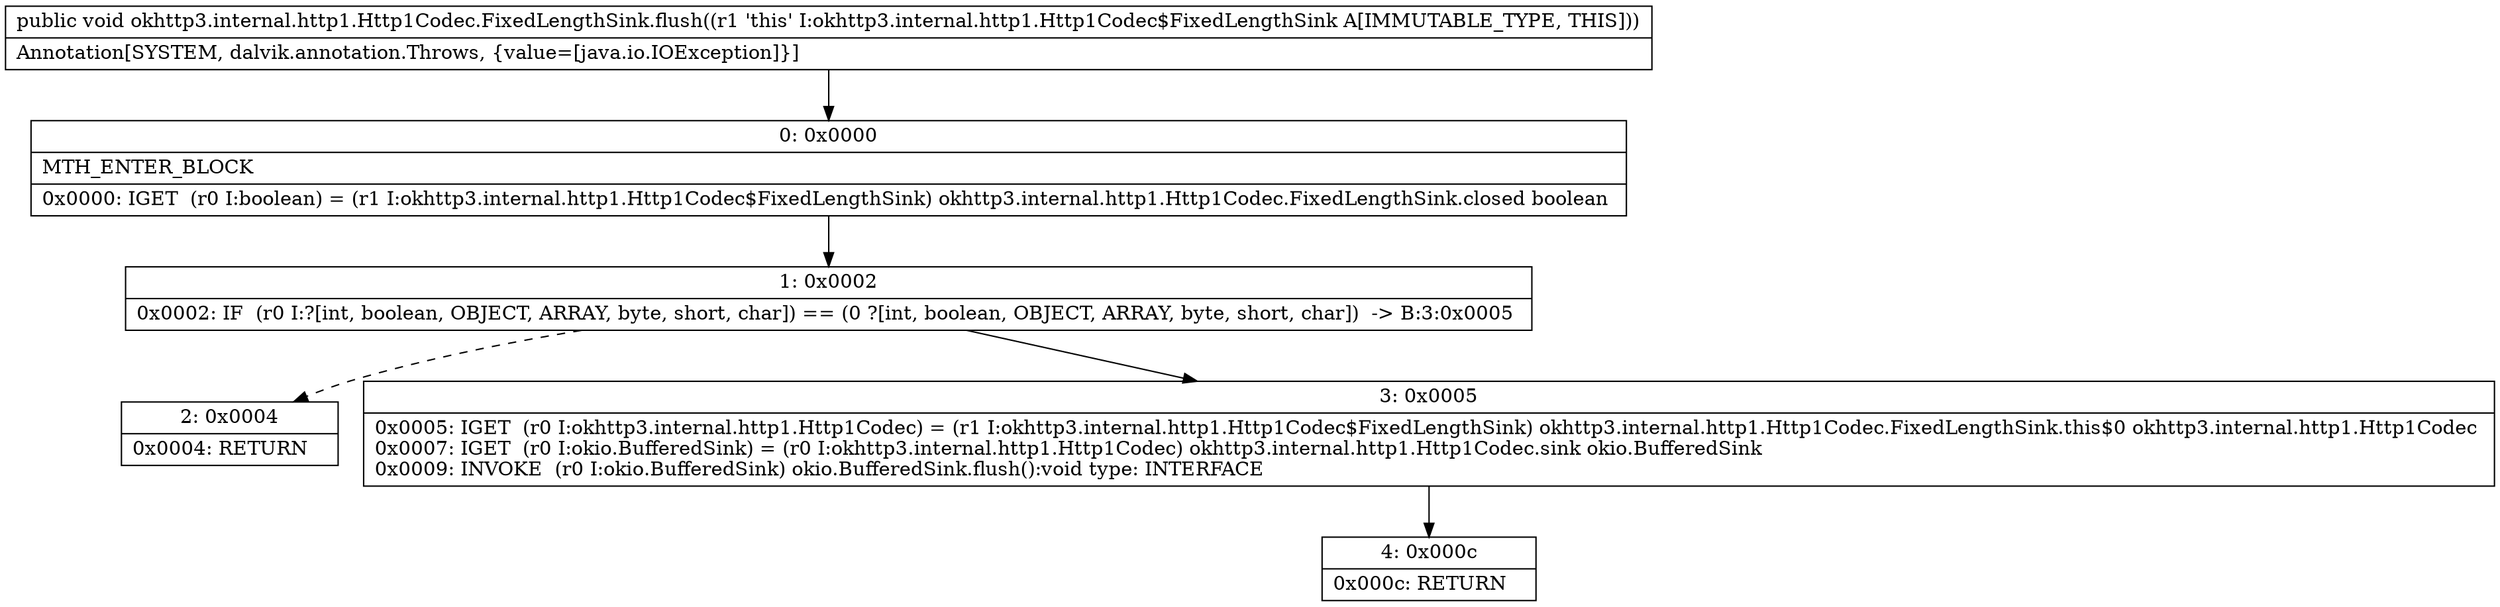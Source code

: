 digraph "CFG forokhttp3.internal.http1.Http1Codec.FixedLengthSink.flush()V" {
Node_0 [shape=record,label="{0\:\ 0x0000|MTH_ENTER_BLOCK\l|0x0000: IGET  (r0 I:boolean) = (r1 I:okhttp3.internal.http1.Http1Codec$FixedLengthSink) okhttp3.internal.http1.Http1Codec.FixedLengthSink.closed boolean \l}"];
Node_1 [shape=record,label="{1\:\ 0x0002|0x0002: IF  (r0 I:?[int, boolean, OBJECT, ARRAY, byte, short, char]) == (0 ?[int, boolean, OBJECT, ARRAY, byte, short, char])  \-\> B:3:0x0005 \l}"];
Node_2 [shape=record,label="{2\:\ 0x0004|0x0004: RETURN   \l}"];
Node_3 [shape=record,label="{3\:\ 0x0005|0x0005: IGET  (r0 I:okhttp3.internal.http1.Http1Codec) = (r1 I:okhttp3.internal.http1.Http1Codec$FixedLengthSink) okhttp3.internal.http1.Http1Codec.FixedLengthSink.this$0 okhttp3.internal.http1.Http1Codec \l0x0007: IGET  (r0 I:okio.BufferedSink) = (r0 I:okhttp3.internal.http1.Http1Codec) okhttp3.internal.http1.Http1Codec.sink okio.BufferedSink \l0x0009: INVOKE  (r0 I:okio.BufferedSink) okio.BufferedSink.flush():void type: INTERFACE \l}"];
Node_4 [shape=record,label="{4\:\ 0x000c|0x000c: RETURN   \l}"];
MethodNode[shape=record,label="{public void okhttp3.internal.http1.Http1Codec.FixedLengthSink.flush((r1 'this' I:okhttp3.internal.http1.Http1Codec$FixedLengthSink A[IMMUTABLE_TYPE, THIS]))  | Annotation[SYSTEM, dalvik.annotation.Throws, \{value=[java.io.IOException]\}]\l}"];
MethodNode -> Node_0;
Node_0 -> Node_1;
Node_1 -> Node_2[style=dashed];
Node_1 -> Node_3;
Node_3 -> Node_4;
}

